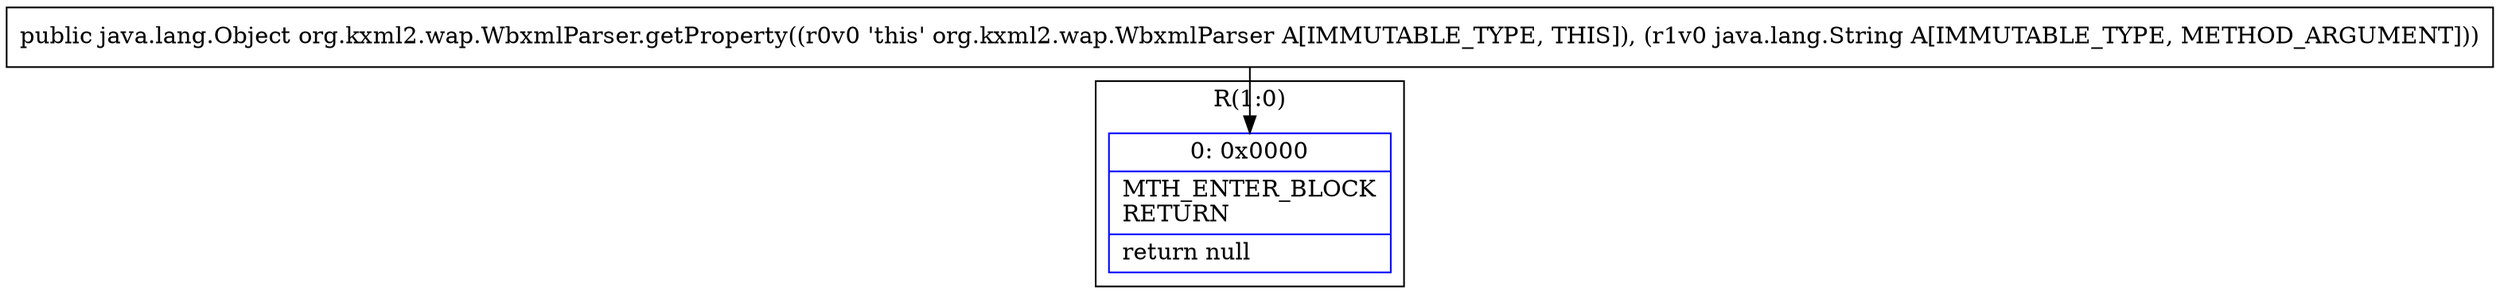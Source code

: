 digraph "CFG fororg.kxml2.wap.WbxmlParser.getProperty(Ljava\/lang\/String;)Ljava\/lang\/Object;" {
subgraph cluster_Region_170564049 {
label = "R(1:0)";
node [shape=record,color=blue];
Node_0 [shape=record,label="{0\:\ 0x0000|MTH_ENTER_BLOCK\lRETURN\l|return null\l}"];
}
MethodNode[shape=record,label="{public java.lang.Object org.kxml2.wap.WbxmlParser.getProperty((r0v0 'this' org.kxml2.wap.WbxmlParser A[IMMUTABLE_TYPE, THIS]), (r1v0 java.lang.String A[IMMUTABLE_TYPE, METHOD_ARGUMENT])) }"];
MethodNode -> Node_0;
}

